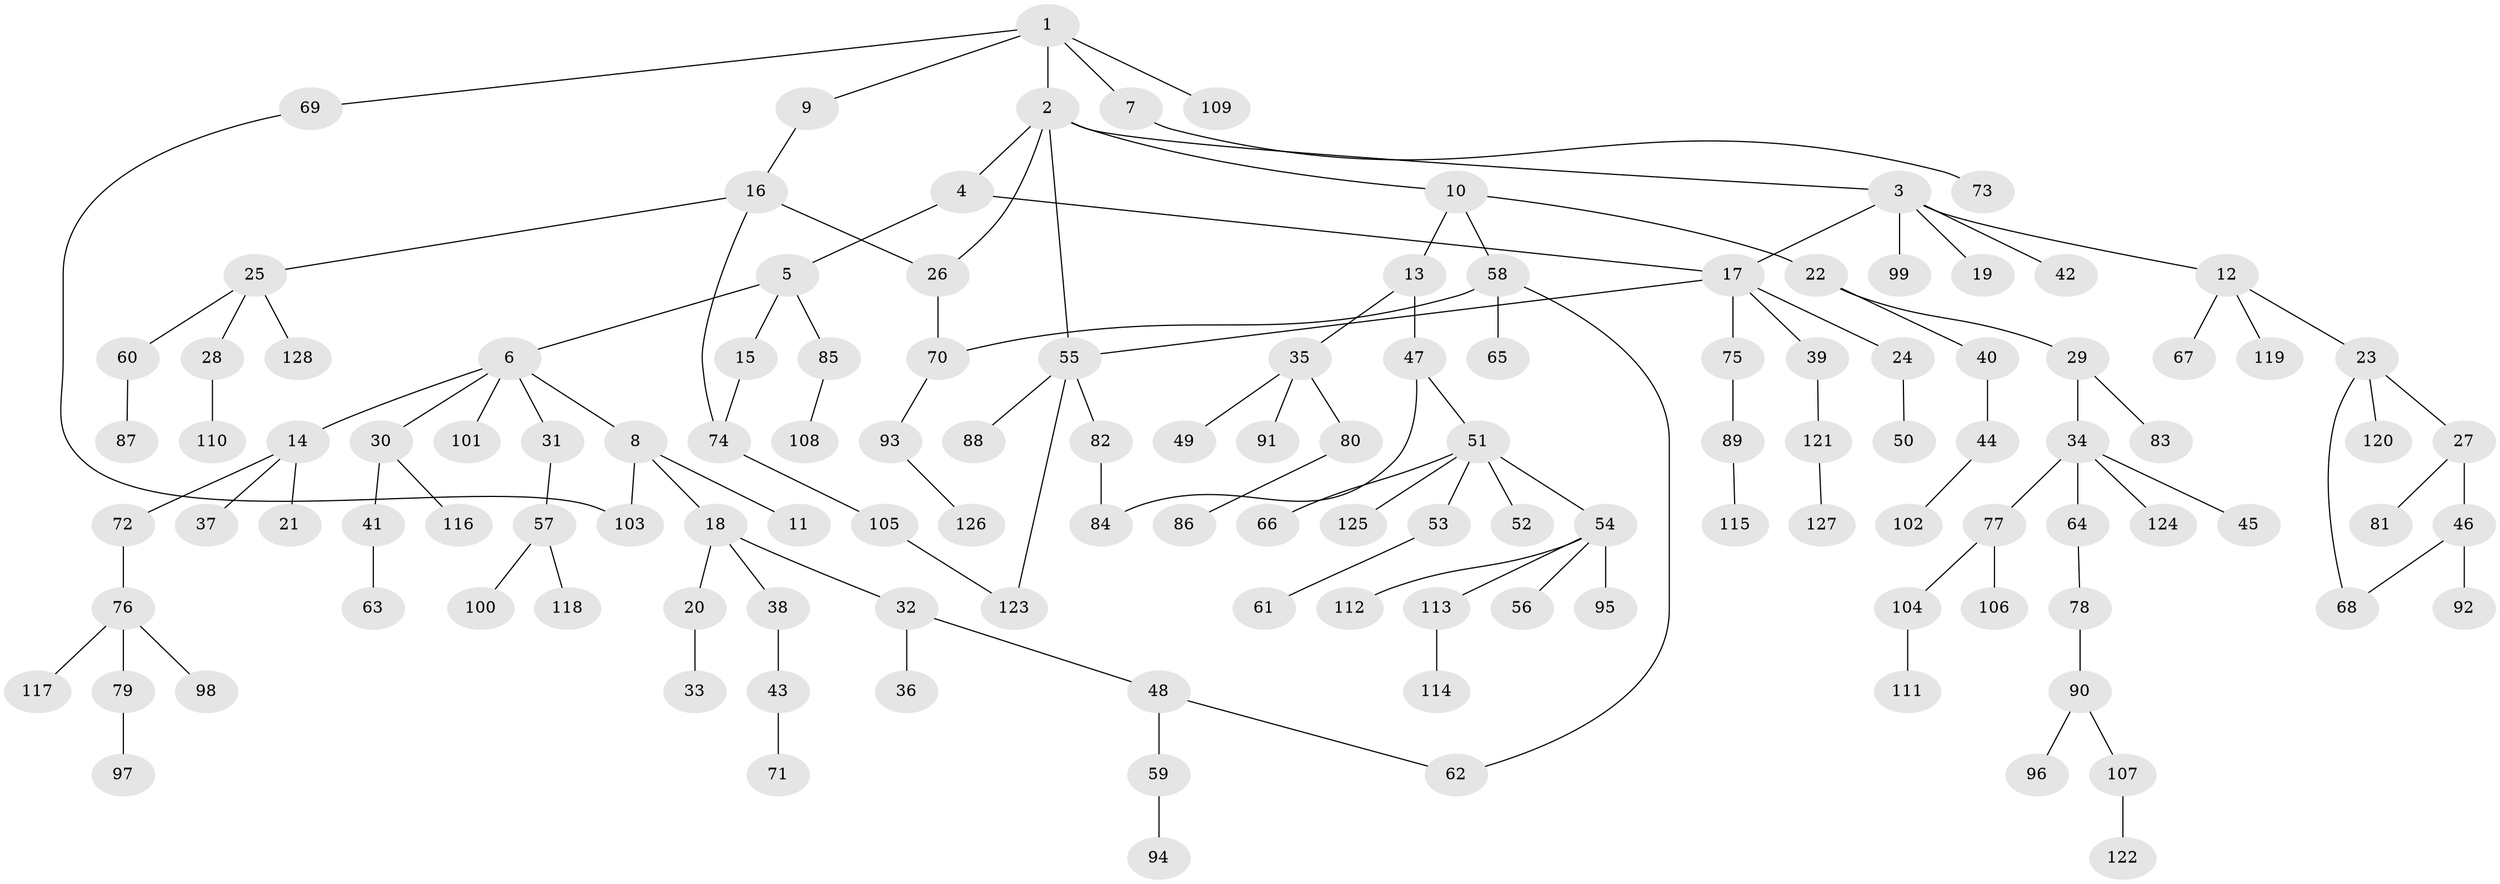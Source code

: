 // Generated by graph-tools (version 1.1) at 2025/01/03/09/25 03:01:10]
// undirected, 128 vertices, 137 edges
graph export_dot {
graph [start="1"]
  node [color=gray90,style=filled];
  1;
  2;
  3;
  4;
  5;
  6;
  7;
  8;
  9;
  10;
  11;
  12;
  13;
  14;
  15;
  16;
  17;
  18;
  19;
  20;
  21;
  22;
  23;
  24;
  25;
  26;
  27;
  28;
  29;
  30;
  31;
  32;
  33;
  34;
  35;
  36;
  37;
  38;
  39;
  40;
  41;
  42;
  43;
  44;
  45;
  46;
  47;
  48;
  49;
  50;
  51;
  52;
  53;
  54;
  55;
  56;
  57;
  58;
  59;
  60;
  61;
  62;
  63;
  64;
  65;
  66;
  67;
  68;
  69;
  70;
  71;
  72;
  73;
  74;
  75;
  76;
  77;
  78;
  79;
  80;
  81;
  82;
  83;
  84;
  85;
  86;
  87;
  88;
  89;
  90;
  91;
  92;
  93;
  94;
  95;
  96;
  97;
  98;
  99;
  100;
  101;
  102;
  103;
  104;
  105;
  106;
  107;
  108;
  109;
  110;
  111;
  112;
  113;
  114;
  115;
  116;
  117;
  118;
  119;
  120;
  121;
  122;
  123;
  124;
  125;
  126;
  127;
  128;
  1 -- 2;
  1 -- 7;
  1 -- 9;
  1 -- 69;
  1 -- 109;
  2 -- 3;
  2 -- 4;
  2 -- 10;
  2 -- 55;
  2 -- 26;
  3 -- 12;
  3 -- 17;
  3 -- 19;
  3 -- 42;
  3 -- 99;
  4 -- 5;
  4 -- 17;
  5 -- 6;
  5 -- 15;
  5 -- 85;
  6 -- 8;
  6 -- 14;
  6 -- 30;
  6 -- 31;
  6 -- 101;
  7 -- 73;
  8 -- 11;
  8 -- 18;
  8 -- 103;
  9 -- 16;
  10 -- 13;
  10 -- 22;
  10 -- 58;
  12 -- 23;
  12 -- 67;
  12 -- 119;
  13 -- 35;
  13 -- 47;
  14 -- 21;
  14 -- 37;
  14 -- 72;
  15 -- 74;
  16 -- 25;
  16 -- 26;
  16 -- 74;
  17 -- 24;
  17 -- 39;
  17 -- 75;
  17 -- 55;
  18 -- 20;
  18 -- 32;
  18 -- 38;
  20 -- 33;
  22 -- 29;
  22 -- 40;
  23 -- 27;
  23 -- 120;
  23 -- 68;
  24 -- 50;
  25 -- 28;
  25 -- 60;
  25 -- 128;
  26 -- 70;
  27 -- 46;
  27 -- 81;
  28 -- 110;
  29 -- 34;
  29 -- 83;
  30 -- 41;
  30 -- 116;
  31 -- 57;
  32 -- 36;
  32 -- 48;
  34 -- 45;
  34 -- 64;
  34 -- 77;
  34 -- 124;
  35 -- 49;
  35 -- 80;
  35 -- 91;
  38 -- 43;
  39 -- 121;
  40 -- 44;
  41 -- 63;
  43 -- 71;
  44 -- 102;
  46 -- 68;
  46 -- 92;
  47 -- 51;
  47 -- 84;
  48 -- 59;
  48 -- 62;
  51 -- 52;
  51 -- 53;
  51 -- 54;
  51 -- 66;
  51 -- 125;
  53 -- 61;
  54 -- 56;
  54 -- 95;
  54 -- 112;
  54 -- 113;
  55 -- 82;
  55 -- 88;
  55 -- 123;
  57 -- 100;
  57 -- 118;
  58 -- 62;
  58 -- 65;
  58 -- 70;
  59 -- 94;
  60 -- 87;
  64 -- 78;
  69 -- 103;
  70 -- 93;
  72 -- 76;
  74 -- 105;
  75 -- 89;
  76 -- 79;
  76 -- 98;
  76 -- 117;
  77 -- 104;
  77 -- 106;
  78 -- 90;
  79 -- 97;
  80 -- 86;
  82 -- 84;
  85 -- 108;
  89 -- 115;
  90 -- 96;
  90 -- 107;
  93 -- 126;
  104 -- 111;
  105 -- 123;
  107 -- 122;
  113 -- 114;
  121 -- 127;
}
